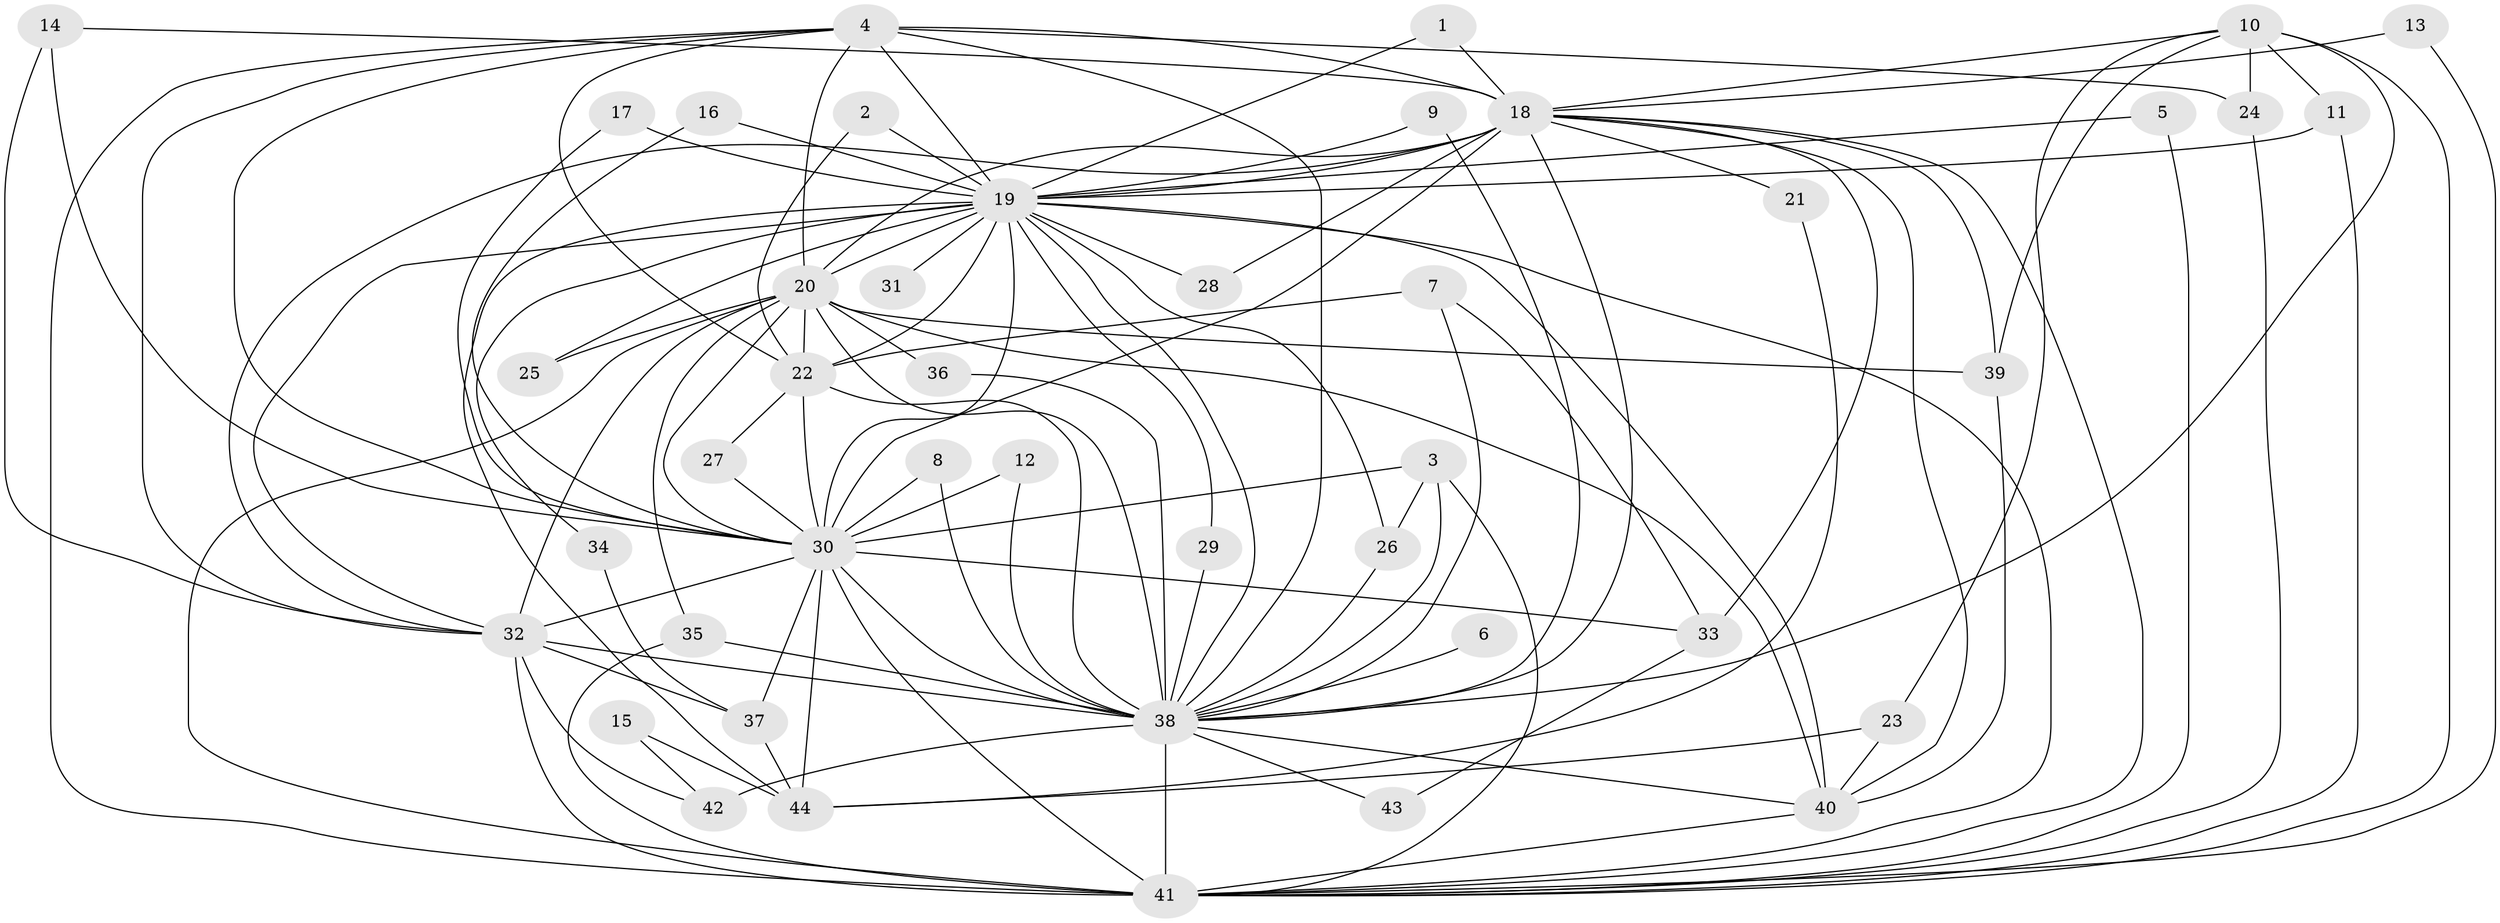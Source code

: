 // original degree distribution, {26: 0.011363636363636364, 22: 0.011363636363636364, 14: 0.011363636363636364, 20: 0.022727272727272728, 27: 0.011363636363636364, 19: 0.022727272727272728, 12: 0.011363636363636364, 17: 0.011363636363636364, 5: 0.06818181818181818, 4: 0.045454545454545456, 7: 0.011363636363636364, 2: 0.5795454545454546, 3: 0.17045454545454544, 6: 0.011363636363636364}
// Generated by graph-tools (version 1.1) at 2025/49/03/09/25 03:49:30]
// undirected, 44 vertices, 116 edges
graph export_dot {
graph [start="1"]
  node [color=gray90,style=filled];
  1;
  2;
  3;
  4;
  5;
  6;
  7;
  8;
  9;
  10;
  11;
  12;
  13;
  14;
  15;
  16;
  17;
  18;
  19;
  20;
  21;
  22;
  23;
  24;
  25;
  26;
  27;
  28;
  29;
  30;
  31;
  32;
  33;
  34;
  35;
  36;
  37;
  38;
  39;
  40;
  41;
  42;
  43;
  44;
  1 -- 18 [weight=1.0];
  1 -- 19 [weight=1.0];
  2 -- 19 [weight=1.0];
  2 -- 22 [weight=1.0];
  3 -- 26 [weight=1.0];
  3 -- 30 [weight=1.0];
  3 -- 38 [weight=1.0];
  3 -- 41 [weight=1.0];
  4 -- 18 [weight=1.0];
  4 -- 19 [weight=1.0];
  4 -- 20 [weight=1.0];
  4 -- 22 [weight=1.0];
  4 -- 24 [weight=1.0];
  4 -- 30 [weight=2.0];
  4 -- 32 [weight=1.0];
  4 -- 38 [weight=3.0];
  4 -- 41 [weight=1.0];
  5 -- 19 [weight=1.0];
  5 -- 41 [weight=2.0];
  6 -- 38 [weight=1.0];
  7 -- 22 [weight=1.0];
  7 -- 33 [weight=1.0];
  7 -- 38 [weight=1.0];
  8 -- 30 [weight=1.0];
  8 -- 38 [weight=1.0];
  9 -- 19 [weight=1.0];
  9 -- 38 [weight=1.0];
  10 -- 11 [weight=1.0];
  10 -- 18 [weight=1.0];
  10 -- 23 [weight=1.0];
  10 -- 24 [weight=1.0];
  10 -- 38 [weight=1.0];
  10 -- 39 [weight=1.0];
  10 -- 41 [weight=1.0];
  11 -- 19 [weight=1.0];
  11 -- 41 [weight=1.0];
  12 -- 30 [weight=1.0];
  12 -- 38 [weight=1.0];
  13 -- 18 [weight=1.0];
  13 -- 41 [weight=1.0];
  14 -- 18 [weight=1.0];
  14 -- 30 [weight=1.0];
  14 -- 32 [weight=1.0];
  15 -- 42 [weight=1.0];
  15 -- 44 [weight=1.0];
  16 -- 19 [weight=1.0];
  16 -- 30 [weight=1.0];
  17 -- 19 [weight=1.0];
  17 -- 30 [weight=1.0];
  18 -- 19 [weight=1.0];
  18 -- 20 [weight=2.0];
  18 -- 21 [weight=1.0];
  18 -- 28 [weight=1.0];
  18 -- 30 [weight=2.0];
  18 -- 32 [weight=1.0];
  18 -- 33 [weight=1.0];
  18 -- 38 [weight=2.0];
  18 -- 39 [weight=1.0];
  18 -- 40 [weight=1.0];
  18 -- 41 [weight=1.0];
  19 -- 20 [weight=1.0];
  19 -- 22 [weight=1.0];
  19 -- 25 [weight=1.0];
  19 -- 26 [weight=1.0];
  19 -- 28 [weight=1.0];
  19 -- 29 [weight=1.0];
  19 -- 30 [weight=2.0];
  19 -- 31 [weight=1.0];
  19 -- 32 [weight=1.0];
  19 -- 34 [weight=1.0];
  19 -- 38 [weight=2.0];
  19 -- 40 [weight=1.0];
  19 -- 41 [weight=1.0];
  19 -- 44 [weight=2.0];
  20 -- 22 [weight=1.0];
  20 -- 25 [weight=1.0];
  20 -- 30 [weight=3.0];
  20 -- 32 [weight=1.0];
  20 -- 35 [weight=1.0];
  20 -- 36 [weight=1.0];
  20 -- 38 [weight=3.0];
  20 -- 39 [weight=1.0];
  20 -- 40 [weight=1.0];
  20 -- 41 [weight=1.0];
  21 -- 44 [weight=1.0];
  22 -- 27 [weight=1.0];
  22 -- 30 [weight=1.0];
  22 -- 38 [weight=1.0];
  23 -- 40 [weight=1.0];
  23 -- 44 [weight=1.0];
  24 -- 41 [weight=1.0];
  26 -- 38 [weight=1.0];
  27 -- 30 [weight=1.0];
  29 -- 38 [weight=1.0];
  30 -- 32 [weight=4.0];
  30 -- 33 [weight=2.0];
  30 -- 37 [weight=1.0];
  30 -- 38 [weight=5.0];
  30 -- 41 [weight=3.0];
  30 -- 44 [weight=2.0];
  32 -- 37 [weight=1.0];
  32 -- 38 [weight=2.0];
  32 -- 41 [weight=2.0];
  32 -- 42 [weight=1.0];
  33 -- 43 [weight=1.0];
  34 -- 37 [weight=1.0];
  35 -- 38 [weight=1.0];
  35 -- 41 [weight=1.0];
  36 -- 38 [weight=1.0];
  37 -- 44 [weight=1.0];
  38 -- 40 [weight=1.0];
  38 -- 41 [weight=4.0];
  38 -- 42 [weight=3.0];
  38 -- 43 [weight=1.0];
  39 -- 40 [weight=1.0];
  40 -- 41 [weight=1.0];
}
